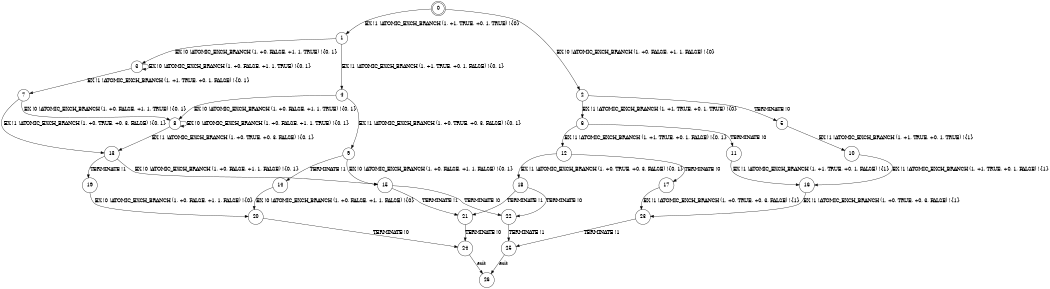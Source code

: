 digraph BCG {
size = "7, 10.5";
center = TRUE;
node [shape = circle];
0 [peripheries = 2];
0 -> 1 [label = "EX !1 !ATOMIC_EXCH_BRANCH (1, +1, TRUE, +0, 1, TRUE) !{0}"];
0 -> 2 [label = "EX !0 !ATOMIC_EXCH_BRANCH (1, +0, FALSE, +1, 1, FALSE) !{0}"];
1 -> 3 [label = "EX !0 !ATOMIC_EXCH_BRANCH (1, +0, FALSE, +1, 1, TRUE) !{0, 1}"];
1 -> 4 [label = "EX !1 !ATOMIC_EXCH_BRANCH (1, +1, TRUE, +0, 1, FALSE) !{0, 1}"];
2 -> 5 [label = "TERMINATE !0"];
2 -> 6 [label = "EX !1 !ATOMIC_EXCH_BRANCH (1, +1, TRUE, +0, 1, TRUE) !{0}"];
3 -> 7 [label = "EX !1 !ATOMIC_EXCH_BRANCH (1, +1, TRUE, +0, 1, FALSE) !{0, 1}"];
3 -> 3 [label = "EX !0 !ATOMIC_EXCH_BRANCH (1, +0, FALSE, +1, 1, TRUE) !{0, 1}"];
4 -> 8 [label = "EX !0 !ATOMIC_EXCH_BRANCH (1, +0, FALSE, +1, 1, TRUE) !{0, 1}"];
4 -> 9 [label = "EX !1 !ATOMIC_EXCH_BRANCH (1, +0, TRUE, +0, 3, FALSE) !{0, 1}"];
5 -> 10 [label = "EX !1 !ATOMIC_EXCH_BRANCH (1, +1, TRUE, +0, 1, TRUE) !{1}"];
6 -> 11 [label = "TERMINATE !0"];
6 -> 12 [label = "EX !1 !ATOMIC_EXCH_BRANCH (1, +1, TRUE, +0, 1, FALSE) !{0, 1}"];
7 -> 13 [label = "EX !1 !ATOMIC_EXCH_BRANCH (1, +0, TRUE, +0, 3, FALSE) !{0, 1}"];
7 -> 8 [label = "EX !0 !ATOMIC_EXCH_BRANCH (1, +0, FALSE, +1, 1, TRUE) !{0, 1}"];
8 -> 13 [label = "EX !1 !ATOMIC_EXCH_BRANCH (1, +0, TRUE, +0, 3, FALSE) !{0, 1}"];
8 -> 8 [label = "EX !0 !ATOMIC_EXCH_BRANCH (1, +0, FALSE, +1, 1, TRUE) !{0, 1}"];
9 -> 14 [label = "TERMINATE !1"];
9 -> 15 [label = "EX !0 !ATOMIC_EXCH_BRANCH (1, +0, FALSE, +1, 1, FALSE) !{0, 1}"];
10 -> 16 [label = "EX !1 !ATOMIC_EXCH_BRANCH (1, +1, TRUE, +0, 1, FALSE) !{1}"];
11 -> 16 [label = "EX !1 !ATOMIC_EXCH_BRANCH (1, +1, TRUE, +0, 1, FALSE) !{1}"];
12 -> 17 [label = "TERMINATE !0"];
12 -> 18 [label = "EX !1 !ATOMIC_EXCH_BRANCH (1, +0, TRUE, +0, 3, FALSE) !{0, 1}"];
13 -> 19 [label = "TERMINATE !1"];
13 -> 15 [label = "EX !0 !ATOMIC_EXCH_BRANCH (1, +0, FALSE, +1, 1, FALSE) !{0, 1}"];
14 -> 20 [label = "EX !0 !ATOMIC_EXCH_BRANCH (1, +0, FALSE, +1, 1, FALSE) !{0}"];
15 -> 21 [label = "TERMINATE !1"];
15 -> 22 [label = "TERMINATE !0"];
16 -> 23 [label = "EX !1 !ATOMIC_EXCH_BRANCH (1, +0, TRUE, +0, 3, FALSE) !{1}"];
17 -> 23 [label = "EX !1 !ATOMIC_EXCH_BRANCH (1, +0, TRUE, +0, 3, FALSE) !{1}"];
18 -> 21 [label = "TERMINATE !1"];
18 -> 22 [label = "TERMINATE !0"];
19 -> 20 [label = "EX !0 !ATOMIC_EXCH_BRANCH (1, +0, FALSE, +1, 1, FALSE) !{0}"];
20 -> 24 [label = "TERMINATE !0"];
21 -> 24 [label = "TERMINATE !0"];
22 -> 25 [label = "TERMINATE !1"];
23 -> 25 [label = "TERMINATE !1"];
24 -> 26 [label = "exit"];
25 -> 26 [label = "exit"];
}
